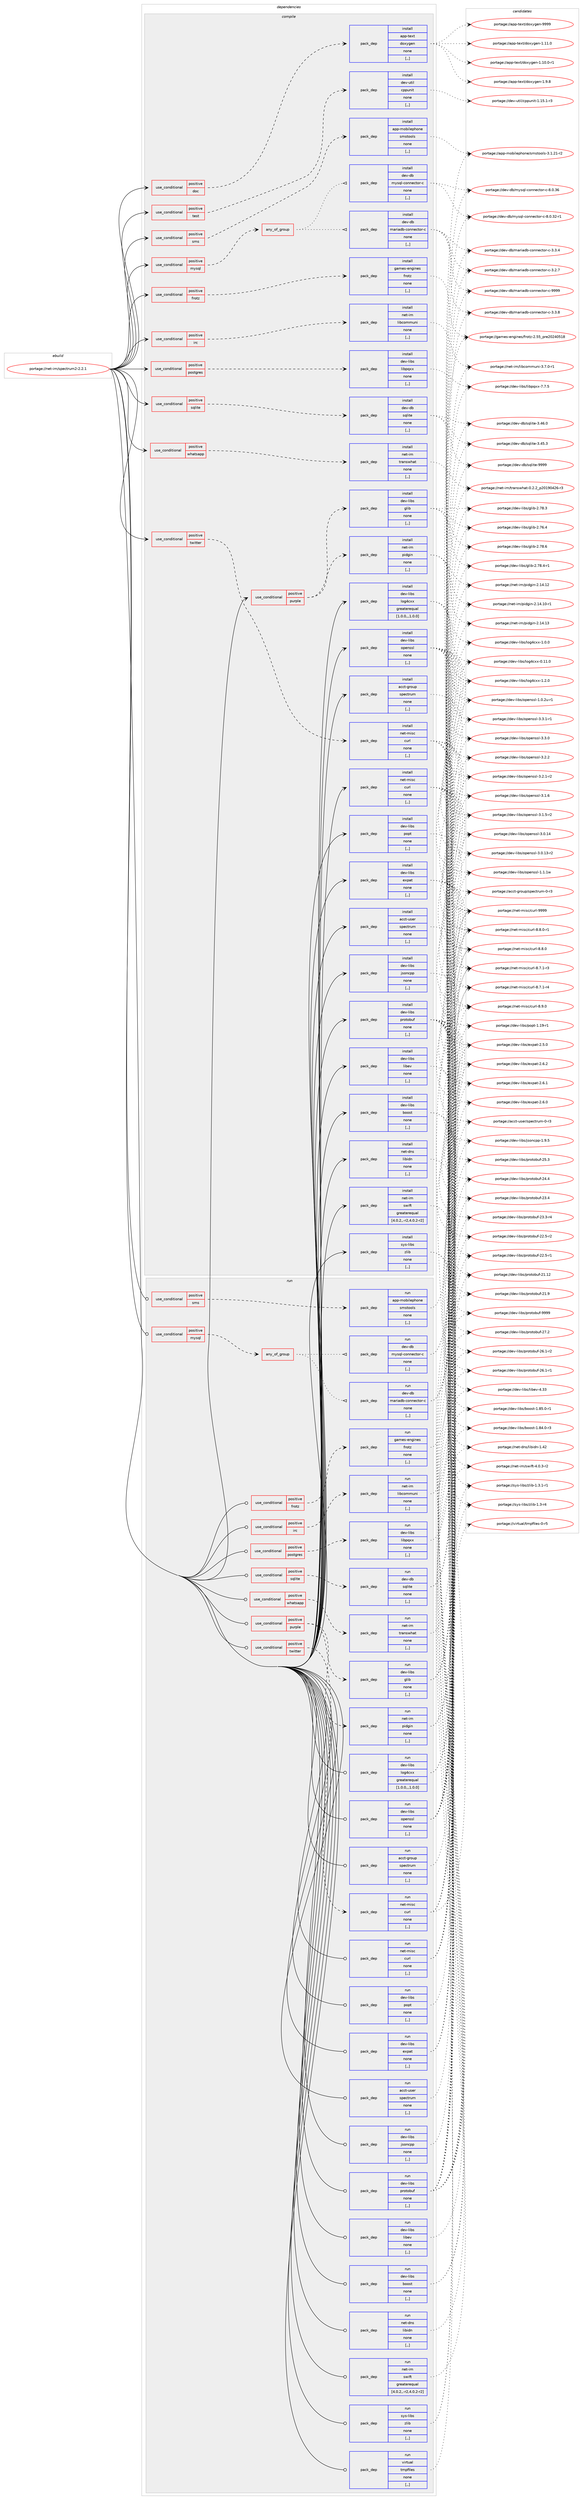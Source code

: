 digraph prolog {

# *************
# Graph options
# *************

newrank=true;
concentrate=true;
compound=true;
graph [rankdir=LR,fontname=Helvetica,fontsize=10,ranksep=1.5];#, ranksep=2.5, nodesep=0.2];
edge  [arrowhead=vee];
node  [fontname=Helvetica,fontsize=10];

# **********
# The ebuild
# **********

subgraph cluster_leftcol {
color=gray;
label=<<i>ebuild</i>>;
id [label="portage://net-im/spectrum2-2.2.1", color=red, width=4, href="../net-im/spectrum2-2.2.1.svg"];
}

# ****************
# The dependencies
# ****************

subgraph cluster_midcol {
color=gray;
label=<<i>dependencies</i>>;
subgraph cluster_compile {
fillcolor="#eeeeee";
style=filled;
label=<<i>compile</i>>;
subgraph cond91972 {
dependency353653 [label=<<TABLE BORDER="0" CELLBORDER="1" CELLSPACING="0" CELLPADDING="4"><TR><TD ROWSPAN="3" CELLPADDING="10">use_conditional</TD></TR><TR><TD>positive</TD></TR><TR><TD>doc</TD></TR></TABLE>>, shape=none, color=red];
subgraph pack259074 {
dependency353654 [label=<<TABLE BORDER="0" CELLBORDER="1" CELLSPACING="0" CELLPADDING="4" WIDTH="220"><TR><TD ROWSPAN="6" CELLPADDING="30">pack_dep</TD></TR><TR><TD WIDTH="110">install</TD></TR><TR><TD>app-text</TD></TR><TR><TD>doxygen</TD></TR><TR><TD>none</TD></TR><TR><TD>[,,]</TD></TR></TABLE>>, shape=none, color=blue];
}
dependency353653:e -> dependency353654:w [weight=20,style="dashed",arrowhead="vee"];
}
id:e -> dependency353653:w [weight=20,style="solid",arrowhead="vee"];
subgraph cond91973 {
dependency353655 [label=<<TABLE BORDER="0" CELLBORDER="1" CELLSPACING="0" CELLPADDING="4"><TR><TD ROWSPAN="3" CELLPADDING="10">use_conditional</TD></TR><TR><TD>positive</TD></TR><TR><TD>frotz</TD></TR></TABLE>>, shape=none, color=red];
subgraph pack259075 {
dependency353656 [label=<<TABLE BORDER="0" CELLBORDER="1" CELLSPACING="0" CELLPADDING="4" WIDTH="220"><TR><TD ROWSPAN="6" CELLPADDING="30">pack_dep</TD></TR><TR><TD WIDTH="110">install</TD></TR><TR><TD>games-engines</TD></TR><TR><TD>frotz</TD></TR><TR><TD>none</TD></TR><TR><TD>[,,]</TD></TR></TABLE>>, shape=none, color=blue];
}
dependency353655:e -> dependency353656:w [weight=20,style="dashed",arrowhead="vee"];
}
id:e -> dependency353655:w [weight=20,style="solid",arrowhead="vee"];
subgraph cond91974 {
dependency353657 [label=<<TABLE BORDER="0" CELLBORDER="1" CELLSPACING="0" CELLPADDING="4"><TR><TD ROWSPAN="3" CELLPADDING="10">use_conditional</TD></TR><TR><TD>positive</TD></TR><TR><TD>irc</TD></TR></TABLE>>, shape=none, color=red];
subgraph pack259076 {
dependency353658 [label=<<TABLE BORDER="0" CELLBORDER="1" CELLSPACING="0" CELLPADDING="4" WIDTH="220"><TR><TD ROWSPAN="6" CELLPADDING="30">pack_dep</TD></TR><TR><TD WIDTH="110">install</TD></TR><TR><TD>net-im</TD></TR><TR><TD>libcommuni</TD></TR><TR><TD>none</TD></TR><TR><TD>[,,]</TD></TR></TABLE>>, shape=none, color=blue];
}
dependency353657:e -> dependency353658:w [weight=20,style="dashed",arrowhead="vee"];
}
id:e -> dependency353657:w [weight=20,style="solid",arrowhead="vee"];
subgraph cond91975 {
dependency353659 [label=<<TABLE BORDER="0" CELLBORDER="1" CELLSPACING="0" CELLPADDING="4"><TR><TD ROWSPAN="3" CELLPADDING="10">use_conditional</TD></TR><TR><TD>positive</TD></TR><TR><TD>mysql</TD></TR></TABLE>>, shape=none, color=red];
subgraph any2425 {
dependency353660 [label=<<TABLE BORDER="0" CELLBORDER="1" CELLSPACING="0" CELLPADDING="4"><TR><TD CELLPADDING="10">any_of_group</TD></TR></TABLE>>, shape=none, color=red];subgraph pack259077 {
dependency353661 [label=<<TABLE BORDER="0" CELLBORDER="1" CELLSPACING="0" CELLPADDING="4" WIDTH="220"><TR><TD ROWSPAN="6" CELLPADDING="30">pack_dep</TD></TR><TR><TD WIDTH="110">install</TD></TR><TR><TD>dev-db</TD></TR><TR><TD>mariadb-connector-c</TD></TR><TR><TD>none</TD></TR><TR><TD>[,,]</TD></TR></TABLE>>, shape=none, color=blue];
}
dependency353660:e -> dependency353661:w [weight=20,style="dotted",arrowhead="oinv"];
subgraph pack259078 {
dependency353662 [label=<<TABLE BORDER="0" CELLBORDER="1" CELLSPACING="0" CELLPADDING="4" WIDTH="220"><TR><TD ROWSPAN="6" CELLPADDING="30">pack_dep</TD></TR><TR><TD WIDTH="110">install</TD></TR><TR><TD>dev-db</TD></TR><TR><TD>mysql-connector-c</TD></TR><TR><TD>none</TD></TR><TR><TD>[,,]</TD></TR></TABLE>>, shape=none, color=blue];
}
dependency353660:e -> dependency353662:w [weight=20,style="dotted",arrowhead="oinv"];
}
dependency353659:e -> dependency353660:w [weight=20,style="dashed",arrowhead="vee"];
}
id:e -> dependency353659:w [weight=20,style="solid",arrowhead="vee"];
subgraph cond91976 {
dependency353663 [label=<<TABLE BORDER="0" CELLBORDER="1" CELLSPACING="0" CELLPADDING="4"><TR><TD ROWSPAN="3" CELLPADDING="10">use_conditional</TD></TR><TR><TD>positive</TD></TR><TR><TD>postgres</TD></TR></TABLE>>, shape=none, color=red];
subgraph pack259079 {
dependency353664 [label=<<TABLE BORDER="0" CELLBORDER="1" CELLSPACING="0" CELLPADDING="4" WIDTH="220"><TR><TD ROWSPAN="6" CELLPADDING="30">pack_dep</TD></TR><TR><TD WIDTH="110">install</TD></TR><TR><TD>dev-libs</TD></TR><TR><TD>libpqxx</TD></TR><TR><TD>none</TD></TR><TR><TD>[,,]</TD></TR></TABLE>>, shape=none, color=blue];
}
dependency353663:e -> dependency353664:w [weight=20,style="dashed",arrowhead="vee"];
}
id:e -> dependency353663:w [weight=20,style="solid",arrowhead="vee"];
subgraph cond91977 {
dependency353665 [label=<<TABLE BORDER="0" CELLBORDER="1" CELLSPACING="0" CELLPADDING="4"><TR><TD ROWSPAN="3" CELLPADDING="10">use_conditional</TD></TR><TR><TD>positive</TD></TR><TR><TD>purple</TD></TR></TABLE>>, shape=none, color=red];
subgraph pack259080 {
dependency353666 [label=<<TABLE BORDER="0" CELLBORDER="1" CELLSPACING="0" CELLPADDING="4" WIDTH="220"><TR><TD ROWSPAN="6" CELLPADDING="30">pack_dep</TD></TR><TR><TD WIDTH="110">install</TD></TR><TR><TD>dev-libs</TD></TR><TR><TD>glib</TD></TR><TR><TD>none</TD></TR><TR><TD>[,,]</TD></TR></TABLE>>, shape=none, color=blue];
}
dependency353665:e -> dependency353666:w [weight=20,style="dashed",arrowhead="vee"];
subgraph pack259081 {
dependency353667 [label=<<TABLE BORDER="0" CELLBORDER="1" CELLSPACING="0" CELLPADDING="4" WIDTH="220"><TR><TD ROWSPAN="6" CELLPADDING="30">pack_dep</TD></TR><TR><TD WIDTH="110">install</TD></TR><TR><TD>net-im</TD></TR><TR><TD>pidgin</TD></TR><TR><TD>none</TD></TR><TR><TD>[,,]</TD></TR></TABLE>>, shape=none, color=blue];
}
dependency353665:e -> dependency353667:w [weight=20,style="dashed",arrowhead="vee"];
}
id:e -> dependency353665:w [weight=20,style="solid",arrowhead="vee"];
subgraph cond91978 {
dependency353668 [label=<<TABLE BORDER="0" CELLBORDER="1" CELLSPACING="0" CELLPADDING="4"><TR><TD ROWSPAN="3" CELLPADDING="10">use_conditional</TD></TR><TR><TD>positive</TD></TR><TR><TD>sms</TD></TR></TABLE>>, shape=none, color=red];
subgraph pack259082 {
dependency353669 [label=<<TABLE BORDER="0" CELLBORDER="1" CELLSPACING="0" CELLPADDING="4" WIDTH="220"><TR><TD ROWSPAN="6" CELLPADDING="30">pack_dep</TD></TR><TR><TD WIDTH="110">install</TD></TR><TR><TD>app-mobilephone</TD></TR><TR><TD>smstools</TD></TR><TR><TD>none</TD></TR><TR><TD>[,,]</TD></TR></TABLE>>, shape=none, color=blue];
}
dependency353668:e -> dependency353669:w [weight=20,style="dashed",arrowhead="vee"];
}
id:e -> dependency353668:w [weight=20,style="solid",arrowhead="vee"];
subgraph cond91979 {
dependency353670 [label=<<TABLE BORDER="0" CELLBORDER="1" CELLSPACING="0" CELLPADDING="4"><TR><TD ROWSPAN="3" CELLPADDING="10">use_conditional</TD></TR><TR><TD>positive</TD></TR><TR><TD>sqlite</TD></TR></TABLE>>, shape=none, color=red];
subgraph pack259083 {
dependency353671 [label=<<TABLE BORDER="0" CELLBORDER="1" CELLSPACING="0" CELLPADDING="4" WIDTH="220"><TR><TD ROWSPAN="6" CELLPADDING="30">pack_dep</TD></TR><TR><TD WIDTH="110">install</TD></TR><TR><TD>dev-db</TD></TR><TR><TD>sqlite</TD></TR><TR><TD>none</TD></TR><TR><TD>[,,]</TD></TR></TABLE>>, shape=none, color=blue];
}
dependency353670:e -> dependency353671:w [weight=20,style="dashed",arrowhead="vee"];
}
id:e -> dependency353670:w [weight=20,style="solid",arrowhead="vee"];
subgraph cond91980 {
dependency353672 [label=<<TABLE BORDER="0" CELLBORDER="1" CELLSPACING="0" CELLPADDING="4"><TR><TD ROWSPAN="3" CELLPADDING="10">use_conditional</TD></TR><TR><TD>positive</TD></TR><TR><TD>test</TD></TR></TABLE>>, shape=none, color=red];
subgraph pack259084 {
dependency353673 [label=<<TABLE BORDER="0" CELLBORDER="1" CELLSPACING="0" CELLPADDING="4" WIDTH="220"><TR><TD ROWSPAN="6" CELLPADDING="30">pack_dep</TD></TR><TR><TD WIDTH="110">install</TD></TR><TR><TD>dev-util</TD></TR><TR><TD>cppunit</TD></TR><TR><TD>none</TD></TR><TR><TD>[,,]</TD></TR></TABLE>>, shape=none, color=blue];
}
dependency353672:e -> dependency353673:w [weight=20,style="dashed",arrowhead="vee"];
}
id:e -> dependency353672:w [weight=20,style="solid",arrowhead="vee"];
subgraph cond91981 {
dependency353674 [label=<<TABLE BORDER="0" CELLBORDER="1" CELLSPACING="0" CELLPADDING="4"><TR><TD ROWSPAN="3" CELLPADDING="10">use_conditional</TD></TR><TR><TD>positive</TD></TR><TR><TD>twitter</TD></TR></TABLE>>, shape=none, color=red];
subgraph pack259085 {
dependency353675 [label=<<TABLE BORDER="0" CELLBORDER="1" CELLSPACING="0" CELLPADDING="4" WIDTH="220"><TR><TD ROWSPAN="6" CELLPADDING="30">pack_dep</TD></TR><TR><TD WIDTH="110">install</TD></TR><TR><TD>net-misc</TD></TR><TR><TD>curl</TD></TR><TR><TD>none</TD></TR><TR><TD>[,,]</TD></TR></TABLE>>, shape=none, color=blue];
}
dependency353674:e -> dependency353675:w [weight=20,style="dashed",arrowhead="vee"];
}
id:e -> dependency353674:w [weight=20,style="solid",arrowhead="vee"];
subgraph cond91982 {
dependency353676 [label=<<TABLE BORDER="0" CELLBORDER="1" CELLSPACING="0" CELLPADDING="4"><TR><TD ROWSPAN="3" CELLPADDING="10">use_conditional</TD></TR><TR><TD>positive</TD></TR><TR><TD>whatsapp</TD></TR></TABLE>>, shape=none, color=red];
subgraph pack259086 {
dependency353677 [label=<<TABLE BORDER="0" CELLBORDER="1" CELLSPACING="0" CELLPADDING="4" WIDTH="220"><TR><TD ROWSPAN="6" CELLPADDING="30">pack_dep</TD></TR><TR><TD WIDTH="110">install</TD></TR><TR><TD>net-im</TD></TR><TR><TD>transwhat</TD></TR><TR><TD>none</TD></TR><TR><TD>[,,]</TD></TR></TABLE>>, shape=none, color=blue];
}
dependency353676:e -> dependency353677:w [weight=20,style="dashed",arrowhead="vee"];
}
id:e -> dependency353676:w [weight=20,style="solid",arrowhead="vee"];
subgraph pack259087 {
dependency353678 [label=<<TABLE BORDER="0" CELLBORDER="1" CELLSPACING="0" CELLPADDING="4" WIDTH="220"><TR><TD ROWSPAN="6" CELLPADDING="30">pack_dep</TD></TR><TR><TD WIDTH="110">install</TD></TR><TR><TD>acct-group</TD></TR><TR><TD>spectrum</TD></TR><TR><TD>none</TD></TR><TR><TD>[,,]</TD></TR></TABLE>>, shape=none, color=blue];
}
id:e -> dependency353678:w [weight=20,style="solid",arrowhead="vee"];
subgraph pack259088 {
dependency353679 [label=<<TABLE BORDER="0" CELLBORDER="1" CELLSPACING="0" CELLPADDING="4" WIDTH="220"><TR><TD ROWSPAN="6" CELLPADDING="30">pack_dep</TD></TR><TR><TD WIDTH="110">install</TD></TR><TR><TD>acct-user</TD></TR><TR><TD>spectrum</TD></TR><TR><TD>none</TD></TR><TR><TD>[,,]</TD></TR></TABLE>>, shape=none, color=blue];
}
id:e -> dependency353679:w [weight=20,style="solid",arrowhead="vee"];
subgraph pack259089 {
dependency353680 [label=<<TABLE BORDER="0" CELLBORDER="1" CELLSPACING="0" CELLPADDING="4" WIDTH="220"><TR><TD ROWSPAN="6" CELLPADDING="30">pack_dep</TD></TR><TR><TD WIDTH="110">install</TD></TR><TR><TD>dev-libs</TD></TR><TR><TD>boost</TD></TR><TR><TD>none</TD></TR><TR><TD>[,,]</TD></TR></TABLE>>, shape=none, color=blue];
}
id:e -> dependency353680:w [weight=20,style="solid",arrowhead="vee"];
subgraph pack259090 {
dependency353681 [label=<<TABLE BORDER="0" CELLBORDER="1" CELLSPACING="0" CELLPADDING="4" WIDTH="220"><TR><TD ROWSPAN="6" CELLPADDING="30">pack_dep</TD></TR><TR><TD WIDTH="110">install</TD></TR><TR><TD>dev-libs</TD></TR><TR><TD>expat</TD></TR><TR><TD>none</TD></TR><TR><TD>[,,]</TD></TR></TABLE>>, shape=none, color=blue];
}
id:e -> dependency353681:w [weight=20,style="solid",arrowhead="vee"];
subgraph pack259091 {
dependency353682 [label=<<TABLE BORDER="0" CELLBORDER="1" CELLSPACING="0" CELLPADDING="4" WIDTH="220"><TR><TD ROWSPAN="6" CELLPADDING="30">pack_dep</TD></TR><TR><TD WIDTH="110">install</TD></TR><TR><TD>dev-libs</TD></TR><TR><TD>jsoncpp</TD></TR><TR><TD>none</TD></TR><TR><TD>[,,]</TD></TR></TABLE>>, shape=none, color=blue];
}
id:e -> dependency353682:w [weight=20,style="solid",arrowhead="vee"];
subgraph pack259092 {
dependency353683 [label=<<TABLE BORDER="0" CELLBORDER="1" CELLSPACING="0" CELLPADDING="4" WIDTH="220"><TR><TD ROWSPAN="6" CELLPADDING="30">pack_dep</TD></TR><TR><TD WIDTH="110">install</TD></TR><TR><TD>dev-libs</TD></TR><TR><TD>libev</TD></TR><TR><TD>none</TD></TR><TR><TD>[,,]</TD></TR></TABLE>>, shape=none, color=blue];
}
id:e -> dependency353683:w [weight=20,style="solid",arrowhead="vee"];
subgraph pack259093 {
dependency353684 [label=<<TABLE BORDER="0" CELLBORDER="1" CELLSPACING="0" CELLPADDING="4" WIDTH="220"><TR><TD ROWSPAN="6" CELLPADDING="30">pack_dep</TD></TR><TR><TD WIDTH="110">install</TD></TR><TR><TD>dev-libs</TD></TR><TR><TD>log4cxx</TD></TR><TR><TD>greaterequal</TD></TR><TR><TD>[1.0.0,,,1.0.0]</TD></TR></TABLE>>, shape=none, color=blue];
}
id:e -> dependency353684:w [weight=20,style="solid",arrowhead="vee"];
subgraph pack259094 {
dependency353685 [label=<<TABLE BORDER="0" CELLBORDER="1" CELLSPACING="0" CELLPADDING="4" WIDTH="220"><TR><TD ROWSPAN="6" CELLPADDING="30">pack_dep</TD></TR><TR><TD WIDTH="110">install</TD></TR><TR><TD>dev-libs</TD></TR><TR><TD>openssl</TD></TR><TR><TD>none</TD></TR><TR><TD>[,,]</TD></TR></TABLE>>, shape=none, color=blue];
}
id:e -> dependency353685:w [weight=20,style="solid",arrowhead="vee"];
subgraph pack259095 {
dependency353686 [label=<<TABLE BORDER="0" CELLBORDER="1" CELLSPACING="0" CELLPADDING="4" WIDTH="220"><TR><TD ROWSPAN="6" CELLPADDING="30">pack_dep</TD></TR><TR><TD WIDTH="110">install</TD></TR><TR><TD>dev-libs</TD></TR><TR><TD>popt</TD></TR><TR><TD>none</TD></TR><TR><TD>[,,]</TD></TR></TABLE>>, shape=none, color=blue];
}
id:e -> dependency353686:w [weight=20,style="solid",arrowhead="vee"];
subgraph pack259096 {
dependency353687 [label=<<TABLE BORDER="0" CELLBORDER="1" CELLSPACING="0" CELLPADDING="4" WIDTH="220"><TR><TD ROWSPAN="6" CELLPADDING="30">pack_dep</TD></TR><TR><TD WIDTH="110">install</TD></TR><TR><TD>dev-libs</TD></TR><TR><TD>protobuf</TD></TR><TR><TD>none</TD></TR><TR><TD>[,,]</TD></TR></TABLE>>, shape=none, color=blue];
}
id:e -> dependency353687:w [weight=20,style="solid",arrowhead="vee"];
subgraph pack259097 {
dependency353688 [label=<<TABLE BORDER="0" CELLBORDER="1" CELLSPACING="0" CELLPADDING="4" WIDTH="220"><TR><TD ROWSPAN="6" CELLPADDING="30">pack_dep</TD></TR><TR><TD WIDTH="110">install</TD></TR><TR><TD>net-dns</TD></TR><TR><TD>libidn</TD></TR><TR><TD>none</TD></TR><TR><TD>[,,]</TD></TR></TABLE>>, shape=none, color=blue];
}
id:e -> dependency353688:w [weight=20,style="solid",arrowhead="vee"];
subgraph pack259098 {
dependency353689 [label=<<TABLE BORDER="0" CELLBORDER="1" CELLSPACING="0" CELLPADDING="4" WIDTH="220"><TR><TD ROWSPAN="6" CELLPADDING="30">pack_dep</TD></TR><TR><TD WIDTH="110">install</TD></TR><TR><TD>net-im</TD></TR><TR><TD>swift</TD></TR><TR><TD>greaterequal</TD></TR><TR><TD>[4.0.2,,-r2,4.0.2-r2]</TD></TR></TABLE>>, shape=none, color=blue];
}
id:e -> dependency353689:w [weight=20,style="solid",arrowhead="vee"];
subgraph pack259099 {
dependency353690 [label=<<TABLE BORDER="0" CELLBORDER="1" CELLSPACING="0" CELLPADDING="4" WIDTH="220"><TR><TD ROWSPAN="6" CELLPADDING="30">pack_dep</TD></TR><TR><TD WIDTH="110">install</TD></TR><TR><TD>net-misc</TD></TR><TR><TD>curl</TD></TR><TR><TD>none</TD></TR><TR><TD>[,,]</TD></TR></TABLE>>, shape=none, color=blue];
}
id:e -> dependency353690:w [weight=20,style="solid",arrowhead="vee"];
subgraph pack259100 {
dependency353691 [label=<<TABLE BORDER="0" CELLBORDER="1" CELLSPACING="0" CELLPADDING="4" WIDTH="220"><TR><TD ROWSPAN="6" CELLPADDING="30">pack_dep</TD></TR><TR><TD WIDTH="110">install</TD></TR><TR><TD>sys-libs</TD></TR><TR><TD>zlib</TD></TR><TR><TD>none</TD></TR><TR><TD>[,,]</TD></TR></TABLE>>, shape=none, color=blue];
}
id:e -> dependency353691:w [weight=20,style="solid",arrowhead="vee"];
}
subgraph cluster_compileandrun {
fillcolor="#eeeeee";
style=filled;
label=<<i>compile and run</i>>;
}
subgraph cluster_run {
fillcolor="#eeeeee";
style=filled;
label=<<i>run</i>>;
subgraph cond91983 {
dependency353692 [label=<<TABLE BORDER="0" CELLBORDER="1" CELLSPACING="0" CELLPADDING="4"><TR><TD ROWSPAN="3" CELLPADDING="10">use_conditional</TD></TR><TR><TD>positive</TD></TR><TR><TD>frotz</TD></TR></TABLE>>, shape=none, color=red];
subgraph pack259101 {
dependency353693 [label=<<TABLE BORDER="0" CELLBORDER="1" CELLSPACING="0" CELLPADDING="4" WIDTH="220"><TR><TD ROWSPAN="6" CELLPADDING="30">pack_dep</TD></TR><TR><TD WIDTH="110">run</TD></TR><TR><TD>games-engines</TD></TR><TR><TD>frotz</TD></TR><TR><TD>none</TD></TR><TR><TD>[,,]</TD></TR></TABLE>>, shape=none, color=blue];
}
dependency353692:e -> dependency353693:w [weight=20,style="dashed",arrowhead="vee"];
}
id:e -> dependency353692:w [weight=20,style="solid",arrowhead="odot"];
subgraph cond91984 {
dependency353694 [label=<<TABLE BORDER="0" CELLBORDER="1" CELLSPACING="0" CELLPADDING="4"><TR><TD ROWSPAN="3" CELLPADDING="10">use_conditional</TD></TR><TR><TD>positive</TD></TR><TR><TD>irc</TD></TR></TABLE>>, shape=none, color=red];
subgraph pack259102 {
dependency353695 [label=<<TABLE BORDER="0" CELLBORDER="1" CELLSPACING="0" CELLPADDING="4" WIDTH="220"><TR><TD ROWSPAN="6" CELLPADDING="30">pack_dep</TD></TR><TR><TD WIDTH="110">run</TD></TR><TR><TD>net-im</TD></TR><TR><TD>libcommuni</TD></TR><TR><TD>none</TD></TR><TR><TD>[,,]</TD></TR></TABLE>>, shape=none, color=blue];
}
dependency353694:e -> dependency353695:w [weight=20,style="dashed",arrowhead="vee"];
}
id:e -> dependency353694:w [weight=20,style="solid",arrowhead="odot"];
subgraph cond91985 {
dependency353696 [label=<<TABLE BORDER="0" CELLBORDER="1" CELLSPACING="0" CELLPADDING="4"><TR><TD ROWSPAN="3" CELLPADDING="10">use_conditional</TD></TR><TR><TD>positive</TD></TR><TR><TD>mysql</TD></TR></TABLE>>, shape=none, color=red];
subgraph any2426 {
dependency353697 [label=<<TABLE BORDER="0" CELLBORDER="1" CELLSPACING="0" CELLPADDING="4"><TR><TD CELLPADDING="10">any_of_group</TD></TR></TABLE>>, shape=none, color=red];subgraph pack259103 {
dependency353698 [label=<<TABLE BORDER="0" CELLBORDER="1" CELLSPACING="0" CELLPADDING="4" WIDTH="220"><TR><TD ROWSPAN="6" CELLPADDING="30">pack_dep</TD></TR><TR><TD WIDTH="110">run</TD></TR><TR><TD>dev-db</TD></TR><TR><TD>mariadb-connector-c</TD></TR><TR><TD>none</TD></TR><TR><TD>[,,]</TD></TR></TABLE>>, shape=none, color=blue];
}
dependency353697:e -> dependency353698:w [weight=20,style="dotted",arrowhead="oinv"];
subgraph pack259104 {
dependency353699 [label=<<TABLE BORDER="0" CELLBORDER="1" CELLSPACING="0" CELLPADDING="4" WIDTH="220"><TR><TD ROWSPAN="6" CELLPADDING="30">pack_dep</TD></TR><TR><TD WIDTH="110">run</TD></TR><TR><TD>dev-db</TD></TR><TR><TD>mysql-connector-c</TD></TR><TR><TD>none</TD></TR><TR><TD>[,,]</TD></TR></TABLE>>, shape=none, color=blue];
}
dependency353697:e -> dependency353699:w [weight=20,style="dotted",arrowhead="oinv"];
}
dependency353696:e -> dependency353697:w [weight=20,style="dashed",arrowhead="vee"];
}
id:e -> dependency353696:w [weight=20,style="solid",arrowhead="odot"];
subgraph cond91986 {
dependency353700 [label=<<TABLE BORDER="0" CELLBORDER="1" CELLSPACING="0" CELLPADDING="4"><TR><TD ROWSPAN="3" CELLPADDING="10">use_conditional</TD></TR><TR><TD>positive</TD></TR><TR><TD>postgres</TD></TR></TABLE>>, shape=none, color=red];
subgraph pack259105 {
dependency353701 [label=<<TABLE BORDER="0" CELLBORDER="1" CELLSPACING="0" CELLPADDING="4" WIDTH="220"><TR><TD ROWSPAN="6" CELLPADDING="30">pack_dep</TD></TR><TR><TD WIDTH="110">run</TD></TR><TR><TD>dev-libs</TD></TR><TR><TD>libpqxx</TD></TR><TR><TD>none</TD></TR><TR><TD>[,,]</TD></TR></TABLE>>, shape=none, color=blue];
}
dependency353700:e -> dependency353701:w [weight=20,style="dashed",arrowhead="vee"];
}
id:e -> dependency353700:w [weight=20,style="solid",arrowhead="odot"];
subgraph cond91987 {
dependency353702 [label=<<TABLE BORDER="0" CELLBORDER="1" CELLSPACING="0" CELLPADDING="4"><TR><TD ROWSPAN="3" CELLPADDING="10">use_conditional</TD></TR><TR><TD>positive</TD></TR><TR><TD>purple</TD></TR></TABLE>>, shape=none, color=red];
subgraph pack259106 {
dependency353703 [label=<<TABLE BORDER="0" CELLBORDER="1" CELLSPACING="0" CELLPADDING="4" WIDTH="220"><TR><TD ROWSPAN="6" CELLPADDING="30">pack_dep</TD></TR><TR><TD WIDTH="110">run</TD></TR><TR><TD>dev-libs</TD></TR><TR><TD>glib</TD></TR><TR><TD>none</TD></TR><TR><TD>[,,]</TD></TR></TABLE>>, shape=none, color=blue];
}
dependency353702:e -> dependency353703:w [weight=20,style="dashed",arrowhead="vee"];
subgraph pack259107 {
dependency353704 [label=<<TABLE BORDER="0" CELLBORDER="1" CELLSPACING="0" CELLPADDING="4" WIDTH="220"><TR><TD ROWSPAN="6" CELLPADDING="30">pack_dep</TD></TR><TR><TD WIDTH="110">run</TD></TR><TR><TD>net-im</TD></TR><TR><TD>pidgin</TD></TR><TR><TD>none</TD></TR><TR><TD>[,,]</TD></TR></TABLE>>, shape=none, color=blue];
}
dependency353702:e -> dependency353704:w [weight=20,style="dashed",arrowhead="vee"];
}
id:e -> dependency353702:w [weight=20,style="solid",arrowhead="odot"];
subgraph cond91988 {
dependency353705 [label=<<TABLE BORDER="0" CELLBORDER="1" CELLSPACING="0" CELLPADDING="4"><TR><TD ROWSPAN="3" CELLPADDING="10">use_conditional</TD></TR><TR><TD>positive</TD></TR><TR><TD>sms</TD></TR></TABLE>>, shape=none, color=red];
subgraph pack259108 {
dependency353706 [label=<<TABLE BORDER="0" CELLBORDER="1" CELLSPACING="0" CELLPADDING="4" WIDTH="220"><TR><TD ROWSPAN="6" CELLPADDING="30">pack_dep</TD></TR><TR><TD WIDTH="110">run</TD></TR><TR><TD>app-mobilephone</TD></TR><TR><TD>smstools</TD></TR><TR><TD>none</TD></TR><TR><TD>[,,]</TD></TR></TABLE>>, shape=none, color=blue];
}
dependency353705:e -> dependency353706:w [weight=20,style="dashed",arrowhead="vee"];
}
id:e -> dependency353705:w [weight=20,style="solid",arrowhead="odot"];
subgraph cond91989 {
dependency353707 [label=<<TABLE BORDER="0" CELLBORDER="1" CELLSPACING="0" CELLPADDING="4"><TR><TD ROWSPAN="3" CELLPADDING="10">use_conditional</TD></TR><TR><TD>positive</TD></TR><TR><TD>sqlite</TD></TR></TABLE>>, shape=none, color=red];
subgraph pack259109 {
dependency353708 [label=<<TABLE BORDER="0" CELLBORDER="1" CELLSPACING="0" CELLPADDING="4" WIDTH="220"><TR><TD ROWSPAN="6" CELLPADDING="30">pack_dep</TD></TR><TR><TD WIDTH="110">run</TD></TR><TR><TD>dev-db</TD></TR><TR><TD>sqlite</TD></TR><TR><TD>none</TD></TR><TR><TD>[,,]</TD></TR></TABLE>>, shape=none, color=blue];
}
dependency353707:e -> dependency353708:w [weight=20,style="dashed",arrowhead="vee"];
}
id:e -> dependency353707:w [weight=20,style="solid",arrowhead="odot"];
subgraph cond91990 {
dependency353709 [label=<<TABLE BORDER="0" CELLBORDER="1" CELLSPACING="0" CELLPADDING="4"><TR><TD ROWSPAN="3" CELLPADDING="10">use_conditional</TD></TR><TR><TD>positive</TD></TR><TR><TD>twitter</TD></TR></TABLE>>, shape=none, color=red];
subgraph pack259110 {
dependency353710 [label=<<TABLE BORDER="0" CELLBORDER="1" CELLSPACING="0" CELLPADDING="4" WIDTH="220"><TR><TD ROWSPAN="6" CELLPADDING="30">pack_dep</TD></TR><TR><TD WIDTH="110">run</TD></TR><TR><TD>net-misc</TD></TR><TR><TD>curl</TD></TR><TR><TD>none</TD></TR><TR><TD>[,,]</TD></TR></TABLE>>, shape=none, color=blue];
}
dependency353709:e -> dependency353710:w [weight=20,style="dashed",arrowhead="vee"];
}
id:e -> dependency353709:w [weight=20,style="solid",arrowhead="odot"];
subgraph cond91991 {
dependency353711 [label=<<TABLE BORDER="0" CELLBORDER="1" CELLSPACING="0" CELLPADDING="4"><TR><TD ROWSPAN="3" CELLPADDING="10">use_conditional</TD></TR><TR><TD>positive</TD></TR><TR><TD>whatsapp</TD></TR></TABLE>>, shape=none, color=red];
subgraph pack259111 {
dependency353712 [label=<<TABLE BORDER="0" CELLBORDER="1" CELLSPACING="0" CELLPADDING="4" WIDTH="220"><TR><TD ROWSPAN="6" CELLPADDING="30">pack_dep</TD></TR><TR><TD WIDTH="110">run</TD></TR><TR><TD>net-im</TD></TR><TR><TD>transwhat</TD></TR><TR><TD>none</TD></TR><TR><TD>[,,]</TD></TR></TABLE>>, shape=none, color=blue];
}
dependency353711:e -> dependency353712:w [weight=20,style="dashed",arrowhead="vee"];
}
id:e -> dependency353711:w [weight=20,style="solid",arrowhead="odot"];
subgraph pack259112 {
dependency353713 [label=<<TABLE BORDER="0" CELLBORDER="1" CELLSPACING="0" CELLPADDING="4" WIDTH="220"><TR><TD ROWSPAN="6" CELLPADDING="30">pack_dep</TD></TR><TR><TD WIDTH="110">run</TD></TR><TR><TD>acct-group</TD></TR><TR><TD>spectrum</TD></TR><TR><TD>none</TD></TR><TR><TD>[,,]</TD></TR></TABLE>>, shape=none, color=blue];
}
id:e -> dependency353713:w [weight=20,style="solid",arrowhead="odot"];
subgraph pack259113 {
dependency353714 [label=<<TABLE BORDER="0" CELLBORDER="1" CELLSPACING="0" CELLPADDING="4" WIDTH="220"><TR><TD ROWSPAN="6" CELLPADDING="30">pack_dep</TD></TR><TR><TD WIDTH="110">run</TD></TR><TR><TD>acct-user</TD></TR><TR><TD>spectrum</TD></TR><TR><TD>none</TD></TR><TR><TD>[,,]</TD></TR></TABLE>>, shape=none, color=blue];
}
id:e -> dependency353714:w [weight=20,style="solid",arrowhead="odot"];
subgraph pack259114 {
dependency353715 [label=<<TABLE BORDER="0" CELLBORDER="1" CELLSPACING="0" CELLPADDING="4" WIDTH="220"><TR><TD ROWSPAN="6" CELLPADDING="30">pack_dep</TD></TR><TR><TD WIDTH="110">run</TD></TR><TR><TD>dev-libs</TD></TR><TR><TD>boost</TD></TR><TR><TD>none</TD></TR><TR><TD>[,,]</TD></TR></TABLE>>, shape=none, color=blue];
}
id:e -> dependency353715:w [weight=20,style="solid",arrowhead="odot"];
subgraph pack259115 {
dependency353716 [label=<<TABLE BORDER="0" CELLBORDER="1" CELLSPACING="0" CELLPADDING="4" WIDTH="220"><TR><TD ROWSPAN="6" CELLPADDING="30">pack_dep</TD></TR><TR><TD WIDTH="110">run</TD></TR><TR><TD>dev-libs</TD></TR><TR><TD>expat</TD></TR><TR><TD>none</TD></TR><TR><TD>[,,]</TD></TR></TABLE>>, shape=none, color=blue];
}
id:e -> dependency353716:w [weight=20,style="solid",arrowhead="odot"];
subgraph pack259116 {
dependency353717 [label=<<TABLE BORDER="0" CELLBORDER="1" CELLSPACING="0" CELLPADDING="4" WIDTH="220"><TR><TD ROWSPAN="6" CELLPADDING="30">pack_dep</TD></TR><TR><TD WIDTH="110">run</TD></TR><TR><TD>dev-libs</TD></TR><TR><TD>jsoncpp</TD></TR><TR><TD>none</TD></TR><TR><TD>[,,]</TD></TR></TABLE>>, shape=none, color=blue];
}
id:e -> dependency353717:w [weight=20,style="solid",arrowhead="odot"];
subgraph pack259117 {
dependency353718 [label=<<TABLE BORDER="0" CELLBORDER="1" CELLSPACING="0" CELLPADDING="4" WIDTH="220"><TR><TD ROWSPAN="6" CELLPADDING="30">pack_dep</TD></TR><TR><TD WIDTH="110">run</TD></TR><TR><TD>dev-libs</TD></TR><TR><TD>libev</TD></TR><TR><TD>none</TD></TR><TR><TD>[,,]</TD></TR></TABLE>>, shape=none, color=blue];
}
id:e -> dependency353718:w [weight=20,style="solid",arrowhead="odot"];
subgraph pack259118 {
dependency353719 [label=<<TABLE BORDER="0" CELLBORDER="1" CELLSPACING="0" CELLPADDING="4" WIDTH="220"><TR><TD ROWSPAN="6" CELLPADDING="30">pack_dep</TD></TR><TR><TD WIDTH="110">run</TD></TR><TR><TD>dev-libs</TD></TR><TR><TD>log4cxx</TD></TR><TR><TD>greaterequal</TD></TR><TR><TD>[1.0.0,,,1.0.0]</TD></TR></TABLE>>, shape=none, color=blue];
}
id:e -> dependency353719:w [weight=20,style="solid",arrowhead="odot"];
subgraph pack259119 {
dependency353720 [label=<<TABLE BORDER="0" CELLBORDER="1" CELLSPACING="0" CELLPADDING="4" WIDTH="220"><TR><TD ROWSPAN="6" CELLPADDING="30">pack_dep</TD></TR><TR><TD WIDTH="110">run</TD></TR><TR><TD>dev-libs</TD></TR><TR><TD>openssl</TD></TR><TR><TD>none</TD></TR><TR><TD>[,,]</TD></TR></TABLE>>, shape=none, color=blue];
}
id:e -> dependency353720:w [weight=20,style="solid",arrowhead="odot"];
subgraph pack259120 {
dependency353721 [label=<<TABLE BORDER="0" CELLBORDER="1" CELLSPACING="0" CELLPADDING="4" WIDTH="220"><TR><TD ROWSPAN="6" CELLPADDING="30">pack_dep</TD></TR><TR><TD WIDTH="110">run</TD></TR><TR><TD>dev-libs</TD></TR><TR><TD>popt</TD></TR><TR><TD>none</TD></TR><TR><TD>[,,]</TD></TR></TABLE>>, shape=none, color=blue];
}
id:e -> dependency353721:w [weight=20,style="solid",arrowhead="odot"];
subgraph pack259121 {
dependency353722 [label=<<TABLE BORDER="0" CELLBORDER="1" CELLSPACING="0" CELLPADDING="4" WIDTH="220"><TR><TD ROWSPAN="6" CELLPADDING="30">pack_dep</TD></TR><TR><TD WIDTH="110">run</TD></TR><TR><TD>dev-libs</TD></TR><TR><TD>protobuf</TD></TR><TR><TD>none</TD></TR><TR><TD>[,,]</TD></TR></TABLE>>, shape=none, color=blue];
}
id:e -> dependency353722:w [weight=20,style="solid",arrowhead="odot"];
subgraph pack259122 {
dependency353723 [label=<<TABLE BORDER="0" CELLBORDER="1" CELLSPACING="0" CELLPADDING="4" WIDTH="220"><TR><TD ROWSPAN="6" CELLPADDING="30">pack_dep</TD></TR><TR><TD WIDTH="110">run</TD></TR><TR><TD>net-dns</TD></TR><TR><TD>libidn</TD></TR><TR><TD>none</TD></TR><TR><TD>[,,]</TD></TR></TABLE>>, shape=none, color=blue];
}
id:e -> dependency353723:w [weight=20,style="solid",arrowhead="odot"];
subgraph pack259123 {
dependency353724 [label=<<TABLE BORDER="0" CELLBORDER="1" CELLSPACING="0" CELLPADDING="4" WIDTH="220"><TR><TD ROWSPAN="6" CELLPADDING="30">pack_dep</TD></TR><TR><TD WIDTH="110">run</TD></TR><TR><TD>net-im</TD></TR><TR><TD>swift</TD></TR><TR><TD>greaterequal</TD></TR><TR><TD>[4.0.2,,-r2,4.0.2-r2]</TD></TR></TABLE>>, shape=none, color=blue];
}
id:e -> dependency353724:w [weight=20,style="solid",arrowhead="odot"];
subgraph pack259124 {
dependency353725 [label=<<TABLE BORDER="0" CELLBORDER="1" CELLSPACING="0" CELLPADDING="4" WIDTH="220"><TR><TD ROWSPAN="6" CELLPADDING="30">pack_dep</TD></TR><TR><TD WIDTH="110">run</TD></TR><TR><TD>net-misc</TD></TR><TR><TD>curl</TD></TR><TR><TD>none</TD></TR><TR><TD>[,,]</TD></TR></TABLE>>, shape=none, color=blue];
}
id:e -> dependency353725:w [weight=20,style="solid",arrowhead="odot"];
subgraph pack259125 {
dependency353726 [label=<<TABLE BORDER="0" CELLBORDER="1" CELLSPACING="0" CELLPADDING="4" WIDTH="220"><TR><TD ROWSPAN="6" CELLPADDING="30">pack_dep</TD></TR><TR><TD WIDTH="110">run</TD></TR><TR><TD>sys-libs</TD></TR><TR><TD>zlib</TD></TR><TR><TD>none</TD></TR><TR><TD>[,,]</TD></TR></TABLE>>, shape=none, color=blue];
}
id:e -> dependency353726:w [weight=20,style="solid",arrowhead="odot"];
subgraph pack259126 {
dependency353727 [label=<<TABLE BORDER="0" CELLBORDER="1" CELLSPACING="0" CELLPADDING="4" WIDTH="220"><TR><TD ROWSPAN="6" CELLPADDING="30">pack_dep</TD></TR><TR><TD WIDTH="110">run</TD></TR><TR><TD>virtual</TD></TR><TR><TD>tmpfiles</TD></TR><TR><TD>none</TD></TR><TR><TD>[,,]</TD></TR></TABLE>>, shape=none, color=blue];
}
id:e -> dependency353727:w [weight=20,style="solid",arrowhead="odot"];
}
}

# **************
# The candidates
# **************

subgraph cluster_choices {
rank=same;
color=gray;
label=<<i>candidates</i>>;

subgraph choice259074 {
color=black;
nodesep=1;
choice9711211245116101120116471001111201211031011104557575757 [label="portage://app-text/doxygen-9999", color=red, width=4,href="../app-text/doxygen-9999.svg"];
choice97112112451161011201164710011112012110310111045494649494648 [label="portage://app-text/doxygen-1.11.0", color=red, width=4,href="../app-text/doxygen-1.11.0.svg"];
choice971121124511610112011647100111120121103101110454946494846484511449 [label="portage://app-text/doxygen-1.10.0-r1", color=red, width=4,href="../app-text/doxygen-1.10.0-r1.svg"];
choice971121124511610112011647100111120121103101110454946574656 [label="portage://app-text/doxygen-1.9.8", color=red, width=4,href="../app-text/doxygen-1.9.8.svg"];
dependency353654:e -> choice9711211245116101120116471001111201211031011104557575757:w [style=dotted,weight="100"];
dependency353654:e -> choice97112112451161011201164710011112012110310111045494649494648:w [style=dotted,weight="100"];
dependency353654:e -> choice971121124511610112011647100111120121103101110454946494846484511449:w [style=dotted,weight="100"];
dependency353654:e -> choice971121124511610112011647100111120121103101110454946574656:w [style=dotted,weight="100"];
}
subgraph choice259075 {
color=black;
nodesep=1;
choice1039710910111545101110103105110101115471021141111161224550465353951121141015048505248534956 [label="portage://games-engines/frotz-2.55_pre20240518", color=red, width=4,href="../games-engines/frotz-2.55_pre20240518.svg"];
dependency353656:e -> choice1039710910111545101110103105110101115471021141111161224550465353951121141015048505248534956:w [style=dotted,weight="100"];
}
subgraph choice259076 {
color=black;
nodesep=1;
choice110101116451051094710810598991111091091171101054551465546484511449 [label="portage://net-im/libcommuni-3.7.0-r1", color=red, width=4,href="../net-im/libcommuni-3.7.0-r1.svg"];
dependency353658:e -> choice110101116451051094710810598991111091091171101054551465546484511449:w [style=dotted,weight="100"];
}
subgraph choice259077 {
color=black;
nodesep=1;
choice10010111845100984710997114105971009845991111101101019911611111445994557575757 [label="portage://dev-db/mariadb-connector-c-9999", color=red, width=4,href="../dev-db/mariadb-connector-c-9999.svg"];
choice1001011184510098471099711410597100984599111110110101991161111144599455146514656 [label="portage://dev-db/mariadb-connector-c-3.3.8", color=red, width=4,href="../dev-db/mariadb-connector-c-3.3.8.svg"];
choice1001011184510098471099711410597100984599111110110101991161111144599455146514652 [label="portage://dev-db/mariadb-connector-c-3.3.4", color=red, width=4,href="../dev-db/mariadb-connector-c-3.3.4.svg"];
choice1001011184510098471099711410597100984599111110110101991161111144599455146504655 [label="portage://dev-db/mariadb-connector-c-3.2.7", color=red, width=4,href="../dev-db/mariadb-connector-c-3.2.7.svg"];
dependency353661:e -> choice10010111845100984710997114105971009845991111101101019911611111445994557575757:w [style=dotted,weight="100"];
dependency353661:e -> choice1001011184510098471099711410597100984599111110110101991161111144599455146514656:w [style=dotted,weight="100"];
dependency353661:e -> choice1001011184510098471099711410597100984599111110110101991161111144599455146514652:w [style=dotted,weight="100"];
dependency353661:e -> choice1001011184510098471099711410597100984599111110110101991161111144599455146504655:w [style=dotted,weight="100"];
}
subgraph choice259078 {
color=black;
nodesep=1;
choice100101118451009847109121115113108459911111011010199116111114459945564648465154 [label="portage://dev-db/mysql-connector-c-8.0.36", color=red, width=4,href="../dev-db/mysql-connector-c-8.0.36.svg"];
choice1001011184510098471091211151131084599111110110101991161111144599455646484651504511449 [label="portage://dev-db/mysql-connector-c-8.0.32-r1", color=red, width=4,href="../dev-db/mysql-connector-c-8.0.32-r1.svg"];
dependency353662:e -> choice100101118451009847109121115113108459911111011010199116111114459945564648465154:w [style=dotted,weight="100"];
dependency353662:e -> choice1001011184510098471091211151131084599111110110101991161111144599455646484651504511449:w [style=dotted,weight="100"];
}
subgraph choice259079 {
color=black;
nodesep=1;
choice10010111845108105981154710810598112113120120455546554653 [label="portage://dev-libs/libpqxx-7.7.5", color=red, width=4,href="../dev-libs/libpqxx-7.7.5.svg"];
dependency353664:e -> choice10010111845108105981154710810598112113120120455546554653:w [style=dotted,weight="100"];
}
subgraph choice259080 {
color=black;
nodesep=1;
choice1001011184510810598115471031081059845504655564654 [label="portage://dev-libs/glib-2.78.6", color=red, width=4,href="../dev-libs/glib-2.78.6.svg"];
choice10010111845108105981154710310810598455046555646524511449 [label="portage://dev-libs/glib-2.78.4-r1", color=red, width=4,href="../dev-libs/glib-2.78.4-r1.svg"];
choice1001011184510810598115471031081059845504655564651 [label="portage://dev-libs/glib-2.78.3", color=red, width=4,href="../dev-libs/glib-2.78.3.svg"];
choice1001011184510810598115471031081059845504655544652 [label="portage://dev-libs/glib-2.76.4", color=red, width=4,href="../dev-libs/glib-2.76.4.svg"];
dependency353666:e -> choice1001011184510810598115471031081059845504655564654:w [style=dotted,weight="100"];
dependency353666:e -> choice10010111845108105981154710310810598455046555646524511449:w [style=dotted,weight="100"];
dependency353666:e -> choice1001011184510810598115471031081059845504655564651:w [style=dotted,weight="100"];
dependency353666:e -> choice1001011184510810598115471031081059845504655544652:w [style=dotted,weight="100"];
}
subgraph choice259081 {
color=black;
nodesep=1;
choice11010111645105109471121051001031051104550464952464951 [label="portage://net-im/pidgin-2.14.13", color=red, width=4,href="../net-im/pidgin-2.14.13.svg"];
choice11010111645105109471121051001031051104550464952464950 [label="portage://net-im/pidgin-2.14.12", color=red, width=4,href="../net-im/pidgin-2.14.12.svg"];
choice110101116451051094711210510010310511045504649524649484511449 [label="portage://net-im/pidgin-2.14.10-r1", color=red, width=4,href="../net-im/pidgin-2.14.10-r1.svg"];
dependency353667:e -> choice11010111645105109471121051001031051104550464952464951:w [style=dotted,weight="100"];
dependency353667:e -> choice11010111645105109471121051001031051104550464952464950:w [style=dotted,weight="100"];
dependency353667:e -> choice110101116451051094711210510010310511045504649524649484511449:w [style=dotted,weight="100"];
}
subgraph choice259082 {
color=black;
nodesep=1;
choice97112112451091119810510810111210411111010147115109115116111111108115455146494650494511450 [label="portage://app-mobilephone/smstools-3.1.21-r2", color=red, width=4,href="../app-mobilephone/smstools-3.1.21-r2.svg"];
dependency353669:e -> choice97112112451091119810510810111210411111010147115109115116111111108115455146494650494511450:w [style=dotted,weight="100"];
}
subgraph choice259083 {
color=black;
nodesep=1;
choice1001011184510098471151131081051161014557575757 [label="portage://dev-db/sqlite-9999", color=red, width=4,href="../dev-db/sqlite-9999.svg"];
choice10010111845100984711511310810511610145514652544648 [label="portage://dev-db/sqlite-3.46.0", color=red, width=4,href="../dev-db/sqlite-3.46.0.svg"];
choice10010111845100984711511310810511610145514652534651 [label="portage://dev-db/sqlite-3.45.3", color=red, width=4,href="../dev-db/sqlite-3.45.3.svg"];
dependency353671:e -> choice1001011184510098471151131081051161014557575757:w [style=dotted,weight="100"];
dependency353671:e -> choice10010111845100984711511310810511610145514652544648:w [style=dotted,weight="100"];
dependency353671:e -> choice10010111845100984711511310810511610145514652534651:w [style=dotted,weight="100"];
}
subgraph choice259084 {
color=black;
nodesep=1;
choice100101118451171161051084799112112117110105116454946495346494511451 [label="portage://dev-util/cppunit-1.15.1-r3", color=red, width=4,href="../dev-util/cppunit-1.15.1-r3.svg"];
dependency353673:e -> choice100101118451171161051084799112112117110105116454946495346494511451:w [style=dotted,weight="100"];
}
subgraph choice259085 {
color=black;
nodesep=1;
choice110101116451091051159947991171141084557575757 [label="portage://net-misc/curl-9999", color=red, width=4,href="../net-misc/curl-9999.svg"];
choice11010111645109105115994799117114108455646574648 [label="portage://net-misc/curl-8.9.0", color=red, width=4,href="../net-misc/curl-8.9.0.svg"];
choice110101116451091051159947991171141084556465646484511449 [label="portage://net-misc/curl-8.8.0-r1", color=red, width=4,href="../net-misc/curl-8.8.0-r1.svg"];
choice11010111645109105115994799117114108455646564648 [label="portage://net-misc/curl-8.8.0", color=red, width=4,href="../net-misc/curl-8.8.0.svg"];
choice110101116451091051159947991171141084556465546494511452 [label="portage://net-misc/curl-8.7.1-r4", color=red, width=4,href="../net-misc/curl-8.7.1-r4.svg"];
choice110101116451091051159947991171141084556465546494511451 [label="portage://net-misc/curl-8.7.1-r3", color=red, width=4,href="../net-misc/curl-8.7.1-r3.svg"];
dependency353675:e -> choice110101116451091051159947991171141084557575757:w [style=dotted,weight="100"];
dependency353675:e -> choice11010111645109105115994799117114108455646574648:w [style=dotted,weight="100"];
dependency353675:e -> choice110101116451091051159947991171141084556465646484511449:w [style=dotted,weight="100"];
dependency353675:e -> choice11010111645109105115994799117114108455646564648:w [style=dotted,weight="100"];
dependency353675:e -> choice110101116451091051159947991171141084556465546494511452:w [style=dotted,weight="100"];
dependency353675:e -> choice110101116451091051159947991171141084556465546494511451:w [style=dotted,weight="100"];
}
subgraph choice259086 {
color=black;
nodesep=1;
choice110101116451051094711611497110115119104971164548465046509511250484957485250544511451 [label="portage://net-im/transwhat-0.2.2_p20190426-r3", color=red, width=4,href="../net-im/transwhat-0.2.2_p20190426-r3.svg"];
dependency353677:e -> choice110101116451051094711611497110115119104971164548465046509511250484957485250544511451:w [style=dotted,weight="100"];
}
subgraph choice259087 {
color=black;
nodesep=1;
choice97999911645103114111117112471151121019911611411710945484511451 [label="portage://acct-group/spectrum-0-r3", color=red, width=4,href="../acct-group/spectrum-0-r3.svg"];
dependency353678:e -> choice97999911645103114111117112471151121019911611411710945484511451:w [style=dotted,weight="100"];
}
subgraph choice259088 {
color=black;
nodesep=1;
choice97999911645117115101114471151121019911611411710945484511451 [label="portage://acct-user/spectrum-0-r3", color=red, width=4,href="../acct-user/spectrum-0-r3.svg"];
dependency353679:e -> choice97999911645117115101114471151121019911611411710945484511451:w [style=dotted,weight="100"];
}
subgraph choice259089 {
color=black;
nodesep=1;
choice10010111845108105981154798111111115116454946565346484511449 [label="portage://dev-libs/boost-1.85.0-r1", color=red, width=4,href="../dev-libs/boost-1.85.0-r1.svg"];
choice10010111845108105981154798111111115116454946565246484511451 [label="portage://dev-libs/boost-1.84.0-r3", color=red, width=4,href="../dev-libs/boost-1.84.0-r3.svg"];
dependency353680:e -> choice10010111845108105981154798111111115116454946565346484511449:w [style=dotted,weight="100"];
dependency353680:e -> choice10010111845108105981154798111111115116454946565246484511451:w [style=dotted,weight="100"];
}
subgraph choice259090 {
color=black;
nodesep=1;
choice10010111845108105981154710112011297116455046544650 [label="portage://dev-libs/expat-2.6.2", color=red, width=4,href="../dev-libs/expat-2.6.2.svg"];
choice10010111845108105981154710112011297116455046544649 [label="portage://dev-libs/expat-2.6.1", color=red, width=4,href="../dev-libs/expat-2.6.1.svg"];
choice10010111845108105981154710112011297116455046544648 [label="portage://dev-libs/expat-2.6.0", color=red, width=4,href="../dev-libs/expat-2.6.0.svg"];
choice10010111845108105981154710112011297116455046534648 [label="portage://dev-libs/expat-2.5.0", color=red, width=4,href="../dev-libs/expat-2.5.0.svg"];
dependency353681:e -> choice10010111845108105981154710112011297116455046544650:w [style=dotted,weight="100"];
dependency353681:e -> choice10010111845108105981154710112011297116455046544649:w [style=dotted,weight="100"];
dependency353681:e -> choice10010111845108105981154710112011297116455046544648:w [style=dotted,weight="100"];
dependency353681:e -> choice10010111845108105981154710112011297116455046534648:w [style=dotted,weight="100"];
}
subgraph choice259091 {
color=black;
nodesep=1;
choice10010111845108105981154710611511111099112112454946574653 [label="portage://dev-libs/jsoncpp-1.9.5", color=red, width=4,href="../dev-libs/jsoncpp-1.9.5.svg"];
dependency353682:e -> choice10010111845108105981154710611511111099112112454946574653:w [style=dotted,weight="100"];
}
subgraph choice259092 {
color=black;
nodesep=1;
choice100101118451081059811547108105981011184552465151 [label="portage://dev-libs/libev-4.33", color=red, width=4,href="../dev-libs/libev-4.33.svg"];
dependency353683:e -> choice100101118451081059811547108105981011184552465151:w [style=dotted,weight="100"];
}
subgraph choice259093 {
color=black;
nodesep=1;
choice1001011184510810598115471081111035299120120454946504648 [label="portage://dev-libs/log4cxx-1.2.0", color=red, width=4,href="../dev-libs/log4cxx-1.2.0.svg"];
choice1001011184510810598115471081111035299120120454946484648 [label="portage://dev-libs/log4cxx-1.0.0", color=red, width=4,href="../dev-libs/log4cxx-1.0.0.svg"];
choice100101118451081059811547108111103529912012045484649494648 [label="portage://dev-libs/log4cxx-0.11.0", color=red, width=4,href="../dev-libs/log4cxx-0.11.0.svg"];
dependency353684:e -> choice1001011184510810598115471081111035299120120454946504648:w [style=dotted,weight="100"];
dependency353684:e -> choice1001011184510810598115471081111035299120120454946484648:w [style=dotted,weight="100"];
dependency353684:e -> choice100101118451081059811547108111103529912012045484649494648:w [style=dotted,weight="100"];
}
subgraph choice259094 {
color=black;
nodesep=1;
choice1001011184510810598115471111121011101151151084551465146494511449 [label="portage://dev-libs/openssl-3.3.1-r1", color=red, width=4,href="../dev-libs/openssl-3.3.1-r1.svg"];
choice100101118451081059811547111112101110115115108455146514648 [label="portage://dev-libs/openssl-3.3.0", color=red, width=4,href="../dev-libs/openssl-3.3.0.svg"];
choice100101118451081059811547111112101110115115108455146504650 [label="portage://dev-libs/openssl-3.2.2", color=red, width=4,href="../dev-libs/openssl-3.2.2.svg"];
choice1001011184510810598115471111121011101151151084551465046494511450 [label="portage://dev-libs/openssl-3.2.1-r2", color=red, width=4,href="../dev-libs/openssl-3.2.1-r2.svg"];
choice100101118451081059811547111112101110115115108455146494654 [label="portage://dev-libs/openssl-3.1.6", color=red, width=4,href="../dev-libs/openssl-3.1.6.svg"];
choice1001011184510810598115471111121011101151151084551464946534511450 [label="portage://dev-libs/openssl-3.1.5-r2", color=red, width=4,href="../dev-libs/openssl-3.1.5-r2.svg"];
choice10010111845108105981154711111210111011511510845514648464952 [label="portage://dev-libs/openssl-3.0.14", color=red, width=4,href="../dev-libs/openssl-3.0.14.svg"];
choice100101118451081059811547111112101110115115108455146484649514511450 [label="portage://dev-libs/openssl-3.0.13-r2", color=red, width=4,href="../dev-libs/openssl-3.0.13-r2.svg"];
choice100101118451081059811547111112101110115115108454946494649119 [label="portage://dev-libs/openssl-1.1.1w", color=red, width=4,href="../dev-libs/openssl-1.1.1w.svg"];
choice1001011184510810598115471111121011101151151084549464846501174511449 [label="portage://dev-libs/openssl-1.0.2u-r1", color=red, width=4,href="../dev-libs/openssl-1.0.2u-r1.svg"];
dependency353685:e -> choice1001011184510810598115471111121011101151151084551465146494511449:w [style=dotted,weight="100"];
dependency353685:e -> choice100101118451081059811547111112101110115115108455146514648:w [style=dotted,weight="100"];
dependency353685:e -> choice100101118451081059811547111112101110115115108455146504650:w [style=dotted,weight="100"];
dependency353685:e -> choice1001011184510810598115471111121011101151151084551465046494511450:w [style=dotted,weight="100"];
dependency353685:e -> choice100101118451081059811547111112101110115115108455146494654:w [style=dotted,weight="100"];
dependency353685:e -> choice1001011184510810598115471111121011101151151084551464946534511450:w [style=dotted,weight="100"];
dependency353685:e -> choice10010111845108105981154711111210111011511510845514648464952:w [style=dotted,weight="100"];
dependency353685:e -> choice100101118451081059811547111112101110115115108455146484649514511450:w [style=dotted,weight="100"];
dependency353685:e -> choice100101118451081059811547111112101110115115108454946494649119:w [style=dotted,weight="100"];
dependency353685:e -> choice1001011184510810598115471111121011101151151084549464846501174511449:w [style=dotted,weight="100"];
}
subgraph choice259095 {
color=black;
nodesep=1;
choice10010111845108105981154711211111211645494649574511449 [label="portage://dev-libs/popt-1.19-r1", color=red, width=4,href="../dev-libs/popt-1.19-r1.svg"];
dependency353686:e -> choice10010111845108105981154711211111211645494649574511449:w [style=dotted,weight="100"];
}
subgraph choice259096 {
color=black;
nodesep=1;
choice100101118451081059811547112114111116111981171024557575757 [label="portage://dev-libs/protobuf-9999", color=red, width=4,href="../dev-libs/protobuf-9999.svg"];
choice100101118451081059811547112114111116111981171024550554650 [label="portage://dev-libs/protobuf-27.2", color=red, width=4,href="../dev-libs/protobuf-27.2.svg"];
choice1001011184510810598115471121141111161119811710245505446494511450 [label="portage://dev-libs/protobuf-26.1-r2", color=red, width=4,href="../dev-libs/protobuf-26.1-r2.svg"];
choice1001011184510810598115471121141111161119811710245505446494511449 [label="portage://dev-libs/protobuf-26.1-r1", color=red, width=4,href="../dev-libs/protobuf-26.1-r1.svg"];
choice100101118451081059811547112114111116111981171024550534651 [label="portage://dev-libs/protobuf-25.3", color=red, width=4,href="../dev-libs/protobuf-25.3.svg"];
choice100101118451081059811547112114111116111981171024550524652 [label="portage://dev-libs/protobuf-24.4", color=red, width=4,href="../dev-libs/protobuf-24.4.svg"];
choice100101118451081059811547112114111116111981171024550514652 [label="portage://dev-libs/protobuf-23.4", color=red, width=4,href="../dev-libs/protobuf-23.4.svg"];
choice1001011184510810598115471121141111161119811710245505146514511452 [label="portage://dev-libs/protobuf-23.3-r4", color=red, width=4,href="../dev-libs/protobuf-23.3-r4.svg"];
choice1001011184510810598115471121141111161119811710245505046534511450 [label="portage://dev-libs/protobuf-22.5-r2", color=red, width=4,href="../dev-libs/protobuf-22.5-r2.svg"];
choice1001011184510810598115471121141111161119811710245505046534511449 [label="portage://dev-libs/protobuf-22.5-r1", color=red, width=4,href="../dev-libs/protobuf-22.5-r1.svg"];
choice10010111845108105981154711211411111611198117102455049464950 [label="portage://dev-libs/protobuf-21.12", color=red, width=4,href="../dev-libs/protobuf-21.12.svg"];
choice100101118451081059811547112114111116111981171024550494657 [label="portage://dev-libs/protobuf-21.9", color=red, width=4,href="../dev-libs/protobuf-21.9.svg"];
dependency353687:e -> choice100101118451081059811547112114111116111981171024557575757:w [style=dotted,weight="100"];
dependency353687:e -> choice100101118451081059811547112114111116111981171024550554650:w [style=dotted,weight="100"];
dependency353687:e -> choice1001011184510810598115471121141111161119811710245505446494511450:w [style=dotted,weight="100"];
dependency353687:e -> choice1001011184510810598115471121141111161119811710245505446494511449:w [style=dotted,weight="100"];
dependency353687:e -> choice100101118451081059811547112114111116111981171024550534651:w [style=dotted,weight="100"];
dependency353687:e -> choice100101118451081059811547112114111116111981171024550524652:w [style=dotted,weight="100"];
dependency353687:e -> choice100101118451081059811547112114111116111981171024550514652:w [style=dotted,weight="100"];
dependency353687:e -> choice1001011184510810598115471121141111161119811710245505146514511452:w [style=dotted,weight="100"];
dependency353687:e -> choice1001011184510810598115471121141111161119811710245505046534511450:w [style=dotted,weight="100"];
dependency353687:e -> choice1001011184510810598115471121141111161119811710245505046534511449:w [style=dotted,weight="100"];
dependency353687:e -> choice10010111845108105981154711211411111611198117102455049464950:w [style=dotted,weight="100"];
dependency353687:e -> choice100101118451081059811547112114111116111981171024550494657:w [style=dotted,weight="100"];
}
subgraph choice259097 {
color=black;
nodesep=1;
choice1101011164510011011547108105981051001104549465250 [label="portage://net-dns/libidn-1.42", color=red, width=4,href="../net-dns/libidn-1.42.svg"];
dependency353688:e -> choice1101011164510011011547108105981051001104549465250:w [style=dotted,weight="100"];
}
subgraph choice259098 {
color=black;
nodesep=1;
choice11010111645105109471151191051021164552464846514511450 [label="portage://net-im/swift-4.0.3-r2", color=red, width=4,href="../net-im/swift-4.0.3-r2.svg"];
dependency353689:e -> choice11010111645105109471151191051021164552464846514511450:w [style=dotted,weight="100"];
}
subgraph choice259099 {
color=black;
nodesep=1;
choice110101116451091051159947991171141084557575757 [label="portage://net-misc/curl-9999", color=red, width=4,href="../net-misc/curl-9999.svg"];
choice11010111645109105115994799117114108455646574648 [label="portage://net-misc/curl-8.9.0", color=red, width=4,href="../net-misc/curl-8.9.0.svg"];
choice110101116451091051159947991171141084556465646484511449 [label="portage://net-misc/curl-8.8.0-r1", color=red, width=4,href="../net-misc/curl-8.8.0-r1.svg"];
choice11010111645109105115994799117114108455646564648 [label="portage://net-misc/curl-8.8.0", color=red, width=4,href="../net-misc/curl-8.8.0.svg"];
choice110101116451091051159947991171141084556465546494511452 [label="portage://net-misc/curl-8.7.1-r4", color=red, width=4,href="../net-misc/curl-8.7.1-r4.svg"];
choice110101116451091051159947991171141084556465546494511451 [label="portage://net-misc/curl-8.7.1-r3", color=red, width=4,href="../net-misc/curl-8.7.1-r3.svg"];
dependency353690:e -> choice110101116451091051159947991171141084557575757:w [style=dotted,weight="100"];
dependency353690:e -> choice11010111645109105115994799117114108455646574648:w [style=dotted,weight="100"];
dependency353690:e -> choice110101116451091051159947991171141084556465646484511449:w [style=dotted,weight="100"];
dependency353690:e -> choice11010111645109105115994799117114108455646564648:w [style=dotted,weight="100"];
dependency353690:e -> choice110101116451091051159947991171141084556465546494511452:w [style=dotted,weight="100"];
dependency353690:e -> choice110101116451091051159947991171141084556465546494511451:w [style=dotted,weight="100"];
}
subgraph choice259100 {
color=black;
nodesep=1;
choice115121115451081059811547122108105984549465146494511449 [label="portage://sys-libs/zlib-1.3.1-r1", color=red, width=4,href="../sys-libs/zlib-1.3.1-r1.svg"];
choice11512111545108105981154712210810598454946514511452 [label="portage://sys-libs/zlib-1.3-r4", color=red, width=4,href="../sys-libs/zlib-1.3-r4.svg"];
dependency353691:e -> choice115121115451081059811547122108105984549465146494511449:w [style=dotted,weight="100"];
dependency353691:e -> choice11512111545108105981154712210810598454946514511452:w [style=dotted,weight="100"];
}
subgraph choice259101 {
color=black;
nodesep=1;
choice1039710910111545101110103105110101115471021141111161224550465353951121141015048505248534956 [label="portage://games-engines/frotz-2.55_pre20240518", color=red, width=4,href="../games-engines/frotz-2.55_pre20240518.svg"];
dependency353693:e -> choice1039710910111545101110103105110101115471021141111161224550465353951121141015048505248534956:w [style=dotted,weight="100"];
}
subgraph choice259102 {
color=black;
nodesep=1;
choice110101116451051094710810598991111091091171101054551465546484511449 [label="portage://net-im/libcommuni-3.7.0-r1", color=red, width=4,href="../net-im/libcommuni-3.7.0-r1.svg"];
dependency353695:e -> choice110101116451051094710810598991111091091171101054551465546484511449:w [style=dotted,weight="100"];
}
subgraph choice259103 {
color=black;
nodesep=1;
choice10010111845100984710997114105971009845991111101101019911611111445994557575757 [label="portage://dev-db/mariadb-connector-c-9999", color=red, width=4,href="../dev-db/mariadb-connector-c-9999.svg"];
choice1001011184510098471099711410597100984599111110110101991161111144599455146514656 [label="portage://dev-db/mariadb-connector-c-3.3.8", color=red, width=4,href="../dev-db/mariadb-connector-c-3.3.8.svg"];
choice1001011184510098471099711410597100984599111110110101991161111144599455146514652 [label="portage://dev-db/mariadb-connector-c-3.3.4", color=red, width=4,href="../dev-db/mariadb-connector-c-3.3.4.svg"];
choice1001011184510098471099711410597100984599111110110101991161111144599455146504655 [label="portage://dev-db/mariadb-connector-c-3.2.7", color=red, width=4,href="../dev-db/mariadb-connector-c-3.2.7.svg"];
dependency353698:e -> choice10010111845100984710997114105971009845991111101101019911611111445994557575757:w [style=dotted,weight="100"];
dependency353698:e -> choice1001011184510098471099711410597100984599111110110101991161111144599455146514656:w [style=dotted,weight="100"];
dependency353698:e -> choice1001011184510098471099711410597100984599111110110101991161111144599455146514652:w [style=dotted,weight="100"];
dependency353698:e -> choice1001011184510098471099711410597100984599111110110101991161111144599455146504655:w [style=dotted,weight="100"];
}
subgraph choice259104 {
color=black;
nodesep=1;
choice100101118451009847109121115113108459911111011010199116111114459945564648465154 [label="portage://dev-db/mysql-connector-c-8.0.36", color=red, width=4,href="../dev-db/mysql-connector-c-8.0.36.svg"];
choice1001011184510098471091211151131084599111110110101991161111144599455646484651504511449 [label="portage://dev-db/mysql-connector-c-8.0.32-r1", color=red, width=4,href="../dev-db/mysql-connector-c-8.0.32-r1.svg"];
dependency353699:e -> choice100101118451009847109121115113108459911111011010199116111114459945564648465154:w [style=dotted,weight="100"];
dependency353699:e -> choice1001011184510098471091211151131084599111110110101991161111144599455646484651504511449:w [style=dotted,weight="100"];
}
subgraph choice259105 {
color=black;
nodesep=1;
choice10010111845108105981154710810598112113120120455546554653 [label="portage://dev-libs/libpqxx-7.7.5", color=red, width=4,href="../dev-libs/libpqxx-7.7.5.svg"];
dependency353701:e -> choice10010111845108105981154710810598112113120120455546554653:w [style=dotted,weight="100"];
}
subgraph choice259106 {
color=black;
nodesep=1;
choice1001011184510810598115471031081059845504655564654 [label="portage://dev-libs/glib-2.78.6", color=red, width=4,href="../dev-libs/glib-2.78.6.svg"];
choice10010111845108105981154710310810598455046555646524511449 [label="portage://dev-libs/glib-2.78.4-r1", color=red, width=4,href="../dev-libs/glib-2.78.4-r1.svg"];
choice1001011184510810598115471031081059845504655564651 [label="portage://dev-libs/glib-2.78.3", color=red, width=4,href="../dev-libs/glib-2.78.3.svg"];
choice1001011184510810598115471031081059845504655544652 [label="portage://dev-libs/glib-2.76.4", color=red, width=4,href="../dev-libs/glib-2.76.4.svg"];
dependency353703:e -> choice1001011184510810598115471031081059845504655564654:w [style=dotted,weight="100"];
dependency353703:e -> choice10010111845108105981154710310810598455046555646524511449:w [style=dotted,weight="100"];
dependency353703:e -> choice1001011184510810598115471031081059845504655564651:w [style=dotted,weight="100"];
dependency353703:e -> choice1001011184510810598115471031081059845504655544652:w [style=dotted,weight="100"];
}
subgraph choice259107 {
color=black;
nodesep=1;
choice11010111645105109471121051001031051104550464952464951 [label="portage://net-im/pidgin-2.14.13", color=red, width=4,href="../net-im/pidgin-2.14.13.svg"];
choice11010111645105109471121051001031051104550464952464950 [label="portage://net-im/pidgin-2.14.12", color=red, width=4,href="../net-im/pidgin-2.14.12.svg"];
choice110101116451051094711210510010310511045504649524649484511449 [label="portage://net-im/pidgin-2.14.10-r1", color=red, width=4,href="../net-im/pidgin-2.14.10-r1.svg"];
dependency353704:e -> choice11010111645105109471121051001031051104550464952464951:w [style=dotted,weight="100"];
dependency353704:e -> choice11010111645105109471121051001031051104550464952464950:w [style=dotted,weight="100"];
dependency353704:e -> choice110101116451051094711210510010310511045504649524649484511449:w [style=dotted,weight="100"];
}
subgraph choice259108 {
color=black;
nodesep=1;
choice97112112451091119810510810111210411111010147115109115116111111108115455146494650494511450 [label="portage://app-mobilephone/smstools-3.1.21-r2", color=red, width=4,href="../app-mobilephone/smstools-3.1.21-r2.svg"];
dependency353706:e -> choice97112112451091119810510810111210411111010147115109115116111111108115455146494650494511450:w [style=dotted,weight="100"];
}
subgraph choice259109 {
color=black;
nodesep=1;
choice1001011184510098471151131081051161014557575757 [label="portage://dev-db/sqlite-9999", color=red, width=4,href="../dev-db/sqlite-9999.svg"];
choice10010111845100984711511310810511610145514652544648 [label="portage://dev-db/sqlite-3.46.0", color=red, width=4,href="../dev-db/sqlite-3.46.0.svg"];
choice10010111845100984711511310810511610145514652534651 [label="portage://dev-db/sqlite-3.45.3", color=red, width=4,href="../dev-db/sqlite-3.45.3.svg"];
dependency353708:e -> choice1001011184510098471151131081051161014557575757:w [style=dotted,weight="100"];
dependency353708:e -> choice10010111845100984711511310810511610145514652544648:w [style=dotted,weight="100"];
dependency353708:e -> choice10010111845100984711511310810511610145514652534651:w [style=dotted,weight="100"];
}
subgraph choice259110 {
color=black;
nodesep=1;
choice110101116451091051159947991171141084557575757 [label="portage://net-misc/curl-9999", color=red, width=4,href="../net-misc/curl-9999.svg"];
choice11010111645109105115994799117114108455646574648 [label="portage://net-misc/curl-8.9.0", color=red, width=4,href="../net-misc/curl-8.9.0.svg"];
choice110101116451091051159947991171141084556465646484511449 [label="portage://net-misc/curl-8.8.0-r1", color=red, width=4,href="../net-misc/curl-8.8.0-r1.svg"];
choice11010111645109105115994799117114108455646564648 [label="portage://net-misc/curl-8.8.0", color=red, width=4,href="../net-misc/curl-8.8.0.svg"];
choice110101116451091051159947991171141084556465546494511452 [label="portage://net-misc/curl-8.7.1-r4", color=red, width=4,href="../net-misc/curl-8.7.1-r4.svg"];
choice110101116451091051159947991171141084556465546494511451 [label="portage://net-misc/curl-8.7.1-r3", color=red, width=4,href="../net-misc/curl-8.7.1-r3.svg"];
dependency353710:e -> choice110101116451091051159947991171141084557575757:w [style=dotted,weight="100"];
dependency353710:e -> choice11010111645109105115994799117114108455646574648:w [style=dotted,weight="100"];
dependency353710:e -> choice110101116451091051159947991171141084556465646484511449:w [style=dotted,weight="100"];
dependency353710:e -> choice11010111645109105115994799117114108455646564648:w [style=dotted,weight="100"];
dependency353710:e -> choice110101116451091051159947991171141084556465546494511452:w [style=dotted,weight="100"];
dependency353710:e -> choice110101116451091051159947991171141084556465546494511451:w [style=dotted,weight="100"];
}
subgraph choice259111 {
color=black;
nodesep=1;
choice110101116451051094711611497110115119104971164548465046509511250484957485250544511451 [label="portage://net-im/transwhat-0.2.2_p20190426-r3", color=red, width=4,href="../net-im/transwhat-0.2.2_p20190426-r3.svg"];
dependency353712:e -> choice110101116451051094711611497110115119104971164548465046509511250484957485250544511451:w [style=dotted,weight="100"];
}
subgraph choice259112 {
color=black;
nodesep=1;
choice97999911645103114111117112471151121019911611411710945484511451 [label="portage://acct-group/spectrum-0-r3", color=red, width=4,href="../acct-group/spectrum-0-r3.svg"];
dependency353713:e -> choice97999911645103114111117112471151121019911611411710945484511451:w [style=dotted,weight="100"];
}
subgraph choice259113 {
color=black;
nodesep=1;
choice97999911645117115101114471151121019911611411710945484511451 [label="portage://acct-user/spectrum-0-r3", color=red, width=4,href="../acct-user/spectrum-0-r3.svg"];
dependency353714:e -> choice97999911645117115101114471151121019911611411710945484511451:w [style=dotted,weight="100"];
}
subgraph choice259114 {
color=black;
nodesep=1;
choice10010111845108105981154798111111115116454946565346484511449 [label="portage://dev-libs/boost-1.85.0-r1", color=red, width=4,href="../dev-libs/boost-1.85.0-r1.svg"];
choice10010111845108105981154798111111115116454946565246484511451 [label="portage://dev-libs/boost-1.84.0-r3", color=red, width=4,href="../dev-libs/boost-1.84.0-r3.svg"];
dependency353715:e -> choice10010111845108105981154798111111115116454946565346484511449:w [style=dotted,weight="100"];
dependency353715:e -> choice10010111845108105981154798111111115116454946565246484511451:w [style=dotted,weight="100"];
}
subgraph choice259115 {
color=black;
nodesep=1;
choice10010111845108105981154710112011297116455046544650 [label="portage://dev-libs/expat-2.6.2", color=red, width=4,href="../dev-libs/expat-2.6.2.svg"];
choice10010111845108105981154710112011297116455046544649 [label="portage://dev-libs/expat-2.6.1", color=red, width=4,href="../dev-libs/expat-2.6.1.svg"];
choice10010111845108105981154710112011297116455046544648 [label="portage://dev-libs/expat-2.6.0", color=red, width=4,href="../dev-libs/expat-2.6.0.svg"];
choice10010111845108105981154710112011297116455046534648 [label="portage://dev-libs/expat-2.5.0", color=red, width=4,href="../dev-libs/expat-2.5.0.svg"];
dependency353716:e -> choice10010111845108105981154710112011297116455046544650:w [style=dotted,weight="100"];
dependency353716:e -> choice10010111845108105981154710112011297116455046544649:w [style=dotted,weight="100"];
dependency353716:e -> choice10010111845108105981154710112011297116455046544648:w [style=dotted,weight="100"];
dependency353716:e -> choice10010111845108105981154710112011297116455046534648:w [style=dotted,weight="100"];
}
subgraph choice259116 {
color=black;
nodesep=1;
choice10010111845108105981154710611511111099112112454946574653 [label="portage://dev-libs/jsoncpp-1.9.5", color=red, width=4,href="../dev-libs/jsoncpp-1.9.5.svg"];
dependency353717:e -> choice10010111845108105981154710611511111099112112454946574653:w [style=dotted,weight="100"];
}
subgraph choice259117 {
color=black;
nodesep=1;
choice100101118451081059811547108105981011184552465151 [label="portage://dev-libs/libev-4.33", color=red, width=4,href="../dev-libs/libev-4.33.svg"];
dependency353718:e -> choice100101118451081059811547108105981011184552465151:w [style=dotted,weight="100"];
}
subgraph choice259118 {
color=black;
nodesep=1;
choice1001011184510810598115471081111035299120120454946504648 [label="portage://dev-libs/log4cxx-1.2.0", color=red, width=4,href="../dev-libs/log4cxx-1.2.0.svg"];
choice1001011184510810598115471081111035299120120454946484648 [label="portage://dev-libs/log4cxx-1.0.0", color=red, width=4,href="../dev-libs/log4cxx-1.0.0.svg"];
choice100101118451081059811547108111103529912012045484649494648 [label="portage://dev-libs/log4cxx-0.11.0", color=red, width=4,href="../dev-libs/log4cxx-0.11.0.svg"];
dependency353719:e -> choice1001011184510810598115471081111035299120120454946504648:w [style=dotted,weight="100"];
dependency353719:e -> choice1001011184510810598115471081111035299120120454946484648:w [style=dotted,weight="100"];
dependency353719:e -> choice100101118451081059811547108111103529912012045484649494648:w [style=dotted,weight="100"];
}
subgraph choice259119 {
color=black;
nodesep=1;
choice1001011184510810598115471111121011101151151084551465146494511449 [label="portage://dev-libs/openssl-3.3.1-r1", color=red, width=4,href="../dev-libs/openssl-3.3.1-r1.svg"];
choice100101118451081059811547111112101110115115108455146514648 [label="portage://dev-libs/openssl-3.3.0", color=red, width=4,href="../dev-libs/openssl-3.3.0.svg"];
choice100101118451081059811547111112101110115115108455146504650 [label="portage://dev-libs/openssl-3.2.2", color=red, width=4,href="../dev-libs/openssl-3.2.2.svg"];
choice1001011184510810598115471111121011101151151084551465046494511450 [label="portage://dev-libs/openssl-3.2.1-r2", color=red, width=4,href="../dev-libs/openssl-3.2.1-r2.svg"];
choice100101118451081059811547111112101110115115108455146494654 [label="portage://dev-libs/openssl-3.1.6", color=red, width=4,href="../dev-libs/openssl-3.1.6.svg"];
choice1001011184510810598115471111121011101151151084551464946534511450 [label="portage://dev-libs/openssl-3.1.5-r2", color=red, width=4,href="../dev-libs/openssl-3.1.5-r2.svg"];
choice10010111845108105981154711111210111011511510845514648464952 [label="portage://dev-libs/openssl-3.0.14", color=red, width=4,href="../dev-libs/openssl-3.0.14.svg"];
choice100101118451081059811547111112101110115115108455146484649514511450 [label="portage://dev-libs/openssl-3.0.13-r2", color=red, width=4,href="../dev-libs/openssl-3.0.13-r2.svg"];
choice100101118451081059811547111112101110115115108454946494649119 [label="portage://dev-libs/openssl-1.1.1w", color=red, width=4,href="../dev-libs/openssl-1.1.1w.svg"];
choice1001011184510810598115471111121011101151151084549464846501174511449 [label="portage://dev-libs/openssl-1.0.2u-r1", color=red, width=4,href="../dev-libs/openssl-1.0.2u-r1.svg"];
dependency353720:e -> choice1001011184510810598115471111121011101151151084551465146494511449:w [style=dotted,weight="100"];
dependency353720:e -> choice100101118451081059811547111112101110115115108455146514648:w [style=dotted,weight="100"];
dependency353720:e -> choice100101118451081059811547111112101110115115108455146504650:w [style=dotted,weight="100"];
dependency353720:e -> choice1001011184510810598115471111121011101151151084551465046494511450:w [style=dotted,weight="100"];
dependency353720:e -> choice100101118451081059811547111112101110115115108455146494654:w [style=dotted,weight="100"];
dependency353720:e -> choice1001011184510810598115471111121011101151151084551464946534511450:w [style=dotted,weight="100"];
dependency353720:e -> choice10010111845108105981154711111210111011511510845514648464952:w [style=dotted,weight="100"];
dependency353720:e -> choice100101118451081059811547111112101110115115108455146484649514511450:w [style=dotted,weight="100"];
dependency353720:e -> choice100101118451081059811547111112101110115115108454946494649119:w [style=dotted,weight="100"];
dependency353720:e -> choice1001011184510810598115471111121011101151151084549464846501174511449:w [style=dotted,weight="100"];
}
subgraph choice259120 {
color=black;
nodesep=1;
choice10010111845108105981154711211111211645494649574511449 [label="portage://dev-libs/popt-1.19-r1", color=red, width=4,href="../dev-libs/popt-1.19-r1.svg"];
dependency353721:e -> choice10010111845108105981154711211111211645494649574511449:w [style=dotted,weight="100"];
}
subgraph choice259121 {
color=black;
nodesep=1;
choice100101118451081059811547112114111116111981171024557575757 [label="portage://dev-libs/protobuf-9999", color=red, width=4,href="../dev-libs/protobuf-9999.svg"];
choice100101118451081059811547112114111116111981171024550554650 [label="portage://dev-libs/protobuf-27.2", color=red, width=4,href="../dev-libs/protobuf-27.2.svg"];
choice1001011184510810598115471121141111161119811710245505446494511450 [label="portage://dev-libs/protobuf-26.1-r2", color=red, width=4,href="../dev-libs/protobuf-26.1-r2.svg"];
choice1001011184510810598115471121141111161119811710245505446494511449 [label="portage://dev-libs/protobuf-26.1-r1", color=red, width=4,href="../dev-libs/protobuf-26.1-r1.svg"];
choice100101118451081059811547112114111116111981171024550534651 [label="portage://dev-libs/protobuf-25.3", color=red, width=4,href="../dev-libs/protobuf-25.3.svg"];
choice100101118451081059811547112114111116111981171024550524652 [label="portage://dev-libs/protobuf-24.4", color=red, width=4,href="../dev-libs/protobuf-24.4.svg"];
choice100101118451081059811547112114111116111981171024550514652 [label="portage://dev-libs/protobuf-23.4", color=red, width=4,href="../dev-libs/protobuf-23.4.svg"];
choice1001011184510810598115471121141111161119811710245505146514511452 [label="portage://dev-libs/protobuf-23.3-r4", color=red, width=4,href="../dev-libs/protobuf-23.3-r4.svg"];
choice1001011184510810598115471121141111161119811710245505046534511450 [label="portage://dev-libs/protobuf-22.5-r2", color=red, width=4,href="../dev-libs/protobuf-22.5-r2.svg"];
choice1001011184510810598115471121141111161119811710245505046534511449 [label="portage://dev-libs/protobuf-22.5-r1", color=red, width=4,href="../dev-libs/protobuf-22.5-r1.svg"];
choice10010111845108105981154711211411111611198117102455049464950 [label="portage://dev-libs/protobuf-21.12", color=red, width=4,href="../dev-libs/protobuf-21.12.svg"];
choice100101118451081059811547112114111116111981171024550494657 [label="portage://dev-libs/protobuf-21.9", color=red, width=4,href="../dev-libs/protobuf-21.9.svg"];
dependency353722:e -> choice100101118451081059811547112114111116111981171024557575757:w [style=dotted,weight="100"];
dependency353722:e -> choice100101118451081059811547112114111116111981171024550554650:w [style=dotted,weight="100"];
dependency353722:e -> choice1001011184510810598115471121141111161119811710245505446494511450:w [style=dotted,weight="100"];
dependency353722:e -> choice1001011184510810598115471121141111161119811710245505446494511449:w [style=dotted,weight="100"];
dependency353722:e -> choice100101118451081059811547112114111116111981171024550534651:w [style=dotted,weight="100"];
dependency353722:e -> choice100101118451081059811547112114111116111981171024550524652:w [style=dotted,weight="100"];
dependency353722:e -> choice100101118451081059811547112114111116111981171024550514652:w [style=dotted,weight="100"];
dependency353722:e -> choice1001011184510810598115471121141111161119811710245505146514511452:w [style=dotted,weight="100"];
dependency353722:e -> choice1001011184510810598115471121141111161119811710245505046534511450:w [style=dotted,weight="100"];
dependency353722:e -> choice1001011184510810598115471121141111161119811710245505046534511449:w [style=dotted,weight="100"];
dependency353722:e -> choice10010111845108105981154711211411111611198117102455049464950:w [style=dotted,weight="100"];
dependency353722:e -> choice100101118451081059811547112114111116111981171024550494657:w [style=dotted,weight="100"];
}
subgraph choice259122 {
color=black;
nodesep=1;
choice1101011164510011011547108105981051001104549465250 [label="portage://net-dns/libidn-1.42", color=red, width=4,href="../net-dns/libidn-1.42.svg"];
dependency353723:e -> choice1101011164510011011547108105981051001104549465250:w [style=dotted,weight="100"];
}
subgraph choice259123 {
color=black;
nodesep=1;
choice11010111645105109471151191051021164552464846514511450 [label="portage://net-im/swift-4.0.3-r2", color=red, width=4,href="../net-im/swift-4.0.3-r2.svg"];
dependency353724:e -> choice11010111645105109471151191051021164552464846514511450:w [style=dotted,weight="100"];
}
subgraph choice259124 {
color=black;
nodesep=1;
choice110101116451091051159947991171141084557575757 [label="portage://net-misc/curl-9999", color=red, width=4,href="../net-misc/curl-9999.svg"];
choice11010111645109105115994799117114108455646574648 [label="portage://net-misc/curl-8.9.0", color=red, width=4,href="../net-misc/curl-8.9.0.svg"];
choice110101116451091051159947991171141084556465646484511449 [label="portage://net-misc/curl-8.8.0-r1", color=red, width=4,href="../net-misc/curl-8.8.0-r1.svg"];
choice11010111645109105115994799117114108455646564648 [label="portage://net-misc/curl-8.8.0", color=red, width=4,href="../net-misc/curl-8.8.0.svg"];
choice110101116451091051159947991171141084556465546494511452 [label="portage://net-misc/curl-8.7.1-r4", color=red, width=4,href="../net-misc/curl-8.7.1-r4.svg"];
choice110101116451091051159947991171141084556465546494511451 [label="portage://net-misc/curl-8.7.1-r3", color=red, width=4,href="../net-misc/curl-8.7.1-r3.svg"];
dependency353725:e -> choice110101116451091051159947991171141084557575757:w [style=dotted,weight="100"];
dependency353725:e -> choice11010111645109105115994799117114108455646574648:w [style=dotted,weight="100"];
dependency353725:e -> choice110101116451091051159947991171141084556465646484511449:w [style=dotted,weight="100"];
dependency353725:e -> choice11010111645109105115994799117114108455646564648:w [style=dotted,weight="100"];
dependency353725:e -> choice110101116451091051159947991171141084556465546494511452:w [style=dotted,weight="100"];
dependency353725:e -> choice110101116451091051159947991171141084556465546494511451:w [style=dotted,weight="100"];
}
subgraph choice259125 {
color=black;
nodesep=1;
choice115121115451081059811547122108105984549465146494511449 [label="portage://sys-libs/zlib-1.3.1-r1", color=red, width=4,href="../sys-libs/zlib-1.3.1-r1.svg"];
choice11512111545108105981154712210810598454946514511452 [label="portage://sys-libs/zlib-1.3-r4", color=red, width=4,href="../sys-libs/zlib-1.3-r4.svg"];
dependency353726:e -> choice115121115451081059811547122108105984549465146494511449:w [style=dotted,weight="100"];
dependency353726:e -> choice11512111545108105981154712210810598454946514511452:w [style=dotted,weight="100"];
}
subgraph choice259126 {
color=black;
nodesep=1;
choice118105114116117971084711610911210210510810111545484511453 [label="portage://virtual/tmpfiles-0-r5", color=red, width=4,href="../virtual/tmpfiles-0-r5.svg"];
dependency353727:e -> choice118105114116117971084711610911210210510810111545484511453:w [style=dotted,weight="100"];
}
}

}
